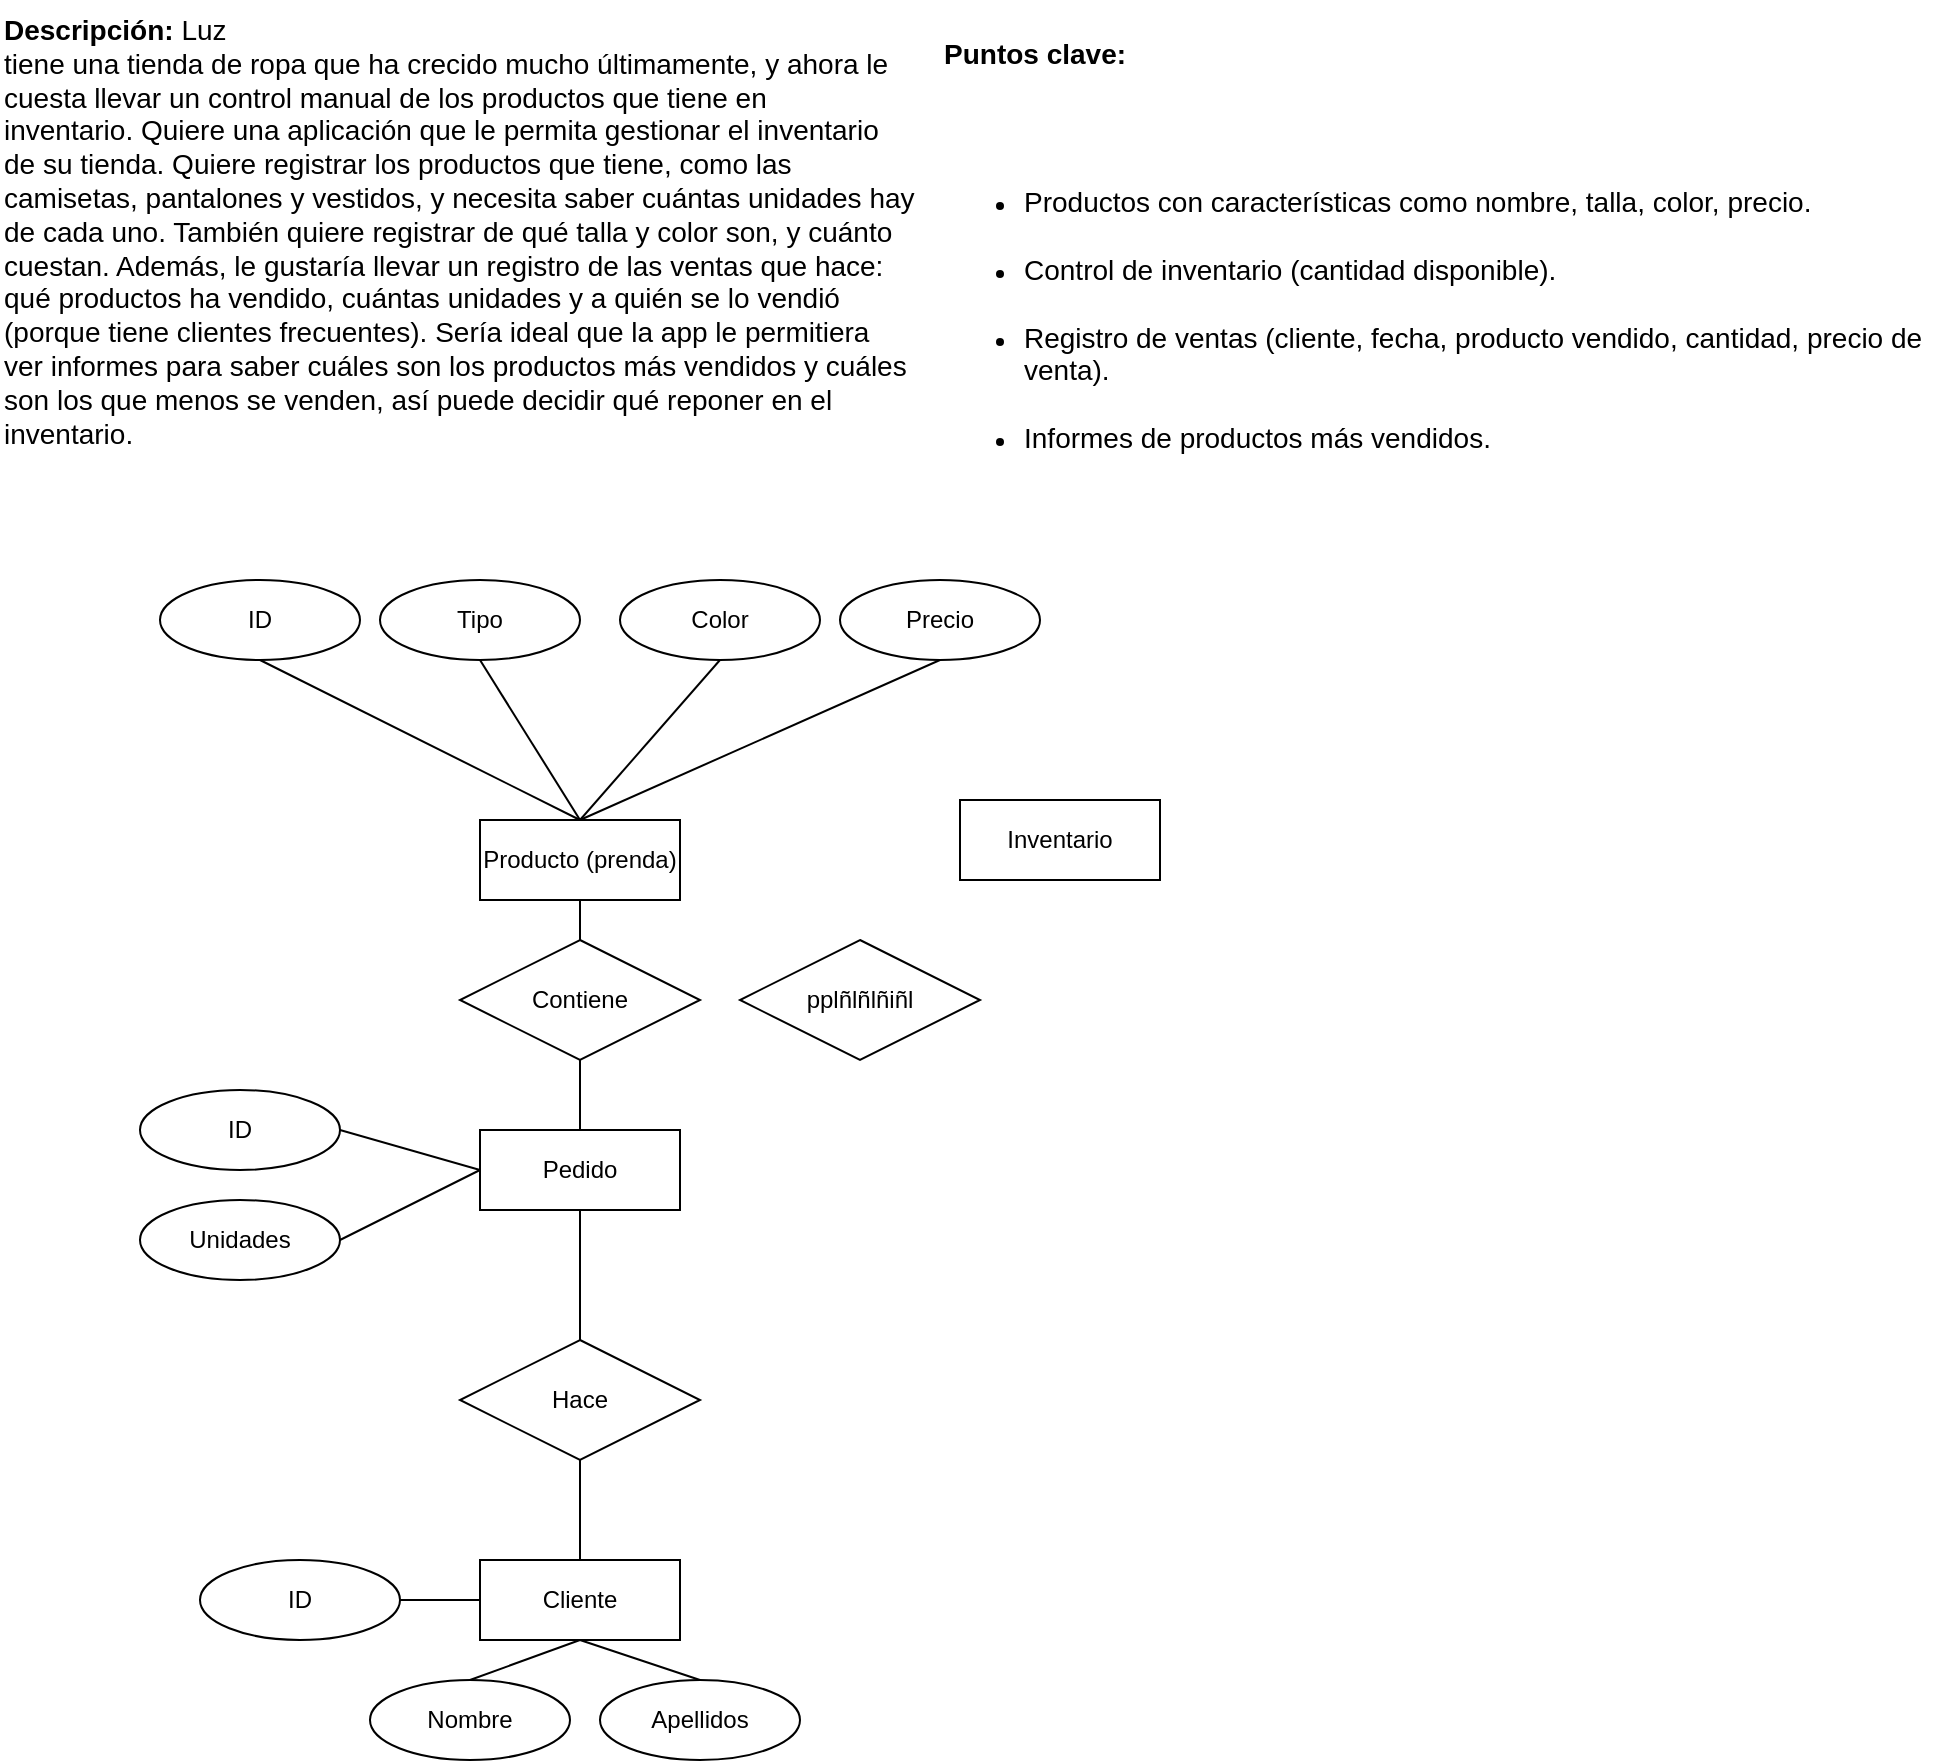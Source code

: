 <mxfile version="28.1.2">
  <diagram name="Página-1" id="JNNobukTDUmdVEI4_yEr">
    <mxGraphModel dx="551" dy="631" grid="1" gridSize="10" guides="1" tooltips="1" connect="1" arrows="1" fold="1" page="1" pageScale="1" pageWidth="827" pageHeight="1169" math="0" shadow="0">
      <root>
        <mxCell id="0" />
        <mxCell id="1" parent="0" />
        <mxCell id="XYHdMVv9o29WyOmpMLez-1" value="&lt;font style=&quot;font-size: 14px;&quot;&gt;&lt;strong style=&quot;&quot; id=&quot;yui_3_17_2_1_1758032268555_20&quot;&gt;Descripción:&lt;/strong&gt; Luz &lt;br&gt;tiene una tienda de ropa que ha crecido mucho últimamente, y ahora le &lt;br&gt;cuesta llevar un control manual de los productos que tiene en &lt;br&gt;inventario. Quiere una aplicación que le permita gestionar el inventario&lt;br&gt; de su tienda. Quiere registrar los productos que tiene, como las &lt;br&gt;camisetas, pantalones y vestidos, y necesita saber cuántas unidades hay &lt;br&gt;de cada uno. También quiere registrar de qué talla y color son, y cuánto&lt;br&gt; cuestan. Además, le gustaría llevar un registro de las ventas que hace:&lt;br&gt; qué productos ha vendido, cuántas unidades y a quién se lo vendió &lt;br&gt;(porque tiene clientes frecuentes). Sería ideal que la app le permitiera&lt;br&gt; ver informes para saber cuáles son los productos más vendidos y cuáles &lt;br&gt;son los que menos se venden, así puede decidir qué reponer en el &lt;br&gt;inventario.&lt;/font&gt;" style="text;whiteSpace=wrap;html=1;" vertex="1" parent="1">
          <mxGeometry width="470" height="230" as="geometry" />
        </mxCell>
        <mxCell id="XYHdMVv9o29WyOmpMLez-3" value="&lt;p id=&quot;yui_3_17_2_1_1758032268555_25&quot;&gt;&lt;strong&gt;&lt;font style=&quot;font-size: 14px;&quot;&gt;Puntos clave:&lt;/font&gt;&lt;/strong&gt;&lt;/p&gt;&lt;font style=&quot;font-size: 14px;&quot;&gt;&lt;br&gt;&lt;/font&gt;&lt;ul&gt;&lt;font style=&quot;font-size: 14px;&quot;&gt;&lt;br&gt;&lt;/font&gt;&lt;li&gt;&lt;font style=&quot;font-size: 14px;&quot;&gt;Productos con características como nombre, talla, color, precio.&lt;/font&gt;&lt;/li&gt;&lt;font style=&quot;font-size: 14px;&quot;&gt;&lt;br&gt;&lt;/font&gt;&lt;li&gt;&lt;font style=&quot;font-size: 14px;&quot;&gt;Control de inventario (cantidad disponible).&lt;/font&gt;&lt;/li&gt;&lt;font style=&quot;font-size: 14px;&quot;&gt;&lt;br&gt;&lt;/font&gt;&lt;li&gt;&lt;font style=&quot;font-size: 14px;&quot;&gt;Registro de ventas (cliente, fecha, producto vendido, cantidad, precio de venta).&lt;/font&gt;&lt;/li&gt;&lt;font style=&quot;font-size: 14px;&quot;&gt;&lt;br&gt;&lt;/font&gt;&lt;li&gt;&lt;font style=&quot;font-size: 14px;&quot;&gt;Informes de productos más vendidos.&lt;/font&gt;&lt;/li&gt;&lt;br&gt;&lt;/ul&gt;" style="text;whiteSpace=wrap;html=1;" vertex="1" parent="1">
          <mxGeometry x="470" width="500" height="230" as="geometry" />
        </mxCell>
        <mxCell id="XYHdMVv9o29WyOmpMLez-28" style="edgeStyle=none;shape=connector;rounded=0;orthogonalLoop=1;jettySize=auto;html=1;exitX=0.5;exitY=0;exitDx=0;exitDy=0;entryX=0.5;entryY=1;entryDx=0;entryDy=0;strokeColor=default;align=center;verticalAlign=middle;fontFamily=Helvetica;fontSize=11;fontColor=default;labelBackgroundColor=default;endArrow=none;endFill=0;" edge="1" parent="1" source="XYHdMVv9o29WyOmpMLez-5" target="XYHdMVv9o29WyOmpMLez-16">
          <mxGeometry relative="1" as="geometry" />
        </mxCell>
        <mxCell id="XYHdMVv9o29WyOmpMLez-5" value="Producto (prenda)" style="whiteSpace=wrap;html=1;align=center;" vertex="1" parent="1">
          <mxGeometry x="240" y="410" width="100" height="40" as="geometry" />
        </mxCell>
        <mxCell id="XYHdMVv9o29WyOmpMLez-32" style="edgeStyle=none;shape=connector;rounded=0;orthogonalLoop=1;jettySize=auto;html=1;exitX=0.5;exitY=1;exitDx=0;exitDy=0;strokeColor=default;align=center;verticalAlign=middle;fontFamily=Helvetica;fontSize=11;fontColor=default;labelBackgroundColor=default;endArrow=none;endFill=0;" edge="1" parent="1" source="XYHdMVv9o29WyOmpMLez-6">
          <mxGeometry relative="1" as="geometry">
            <mxPoint x="290" y="410" as="targetPoint" />
          </mxGeometry>
        </mxCell>
        <mxCell id="XYHdMVv9o29WyOmpMLez-6" value="Tipo" style="ellipse;whiteSpace=wrap;html=1;align=center;" vertex="1" parent="1">
          <mxGeometry x="190" y="290" width="100" height="40" as="geometry" />
        </mxCell>
        <mxCell id="XYHdMVv9o29WyOmpMLez-35" style="edgeStyle=none;shape=connector;rounded=0;orthogonalLoop=1;jettySize=auto;html=1;exitX=0.5;exitY=1;exitDx=0;exitDy=0;entryX=0.5;entryY=0;entryDx=0;entryDy=0;strokeColor=default;align=center;verticalAlign=middle;fontFamily=Helvetica;fontSize=11;fontColor=default;labelBackgroundColor=default;endArrow=none;endFill=0;" edge="1" parent="1" source="XYHdMVv9o29WyOmpMLez-10" target="XYHdMVv9o29WyOmpMLez-5">
          <mxGeometry relative="1" as="geometry" />
        </mxCell>
        <mxCell id="XYHdMVv9o29WyOmpMLez-10" value="Color" style="ellipse;whiteSpace=wrap;html=1;align=center;" vertex="1" parent="1">
          <mxGeometry x="310" y="290" width="100" height="40" as="geometry" />
        </mxCell>
        <mxCell id="XYHdMVv9o29WyOmpMLez-36" style="edgeStyle=none;shape=connector;rounded=0;orthogonalLoop=1;jettySize=auto;html=1;exitX=0.5;exitY=1;exitDx=0;exitDy=0;entryX=0.5;entryY=0;entryDx=0;entryDy=0;strokeColor=default;align=center;verticalAlign=middle;fontFamily=Helvetica;fontSize=11;fontColor=default;labelBackgroundColor=default;endArrow=none;endFill=0;" edge="1" parent="1" source="XYHdMVv9o29WyOmpMLez-11" target="XYHdMVv9o29WyOmpMLez-5">
          <mxGeometry relative="1" as="geometry" />
        </mxCell>
        <mxCell id="XYHdMVv9o29WyOmpMLez-11" value="Precio" style="ellipse;whiteSpace=wrap;html=1;align=center;" vertex="1" parent="1">
          <mxGeometry x="420" y="290" width="100" height="40" as="geometry" />
        </mxCell>
        <mxCell id="XYHdMVv9o29WyOmpMLez-26" style="edgeStyle=none;shape=connector;rounded=0;orthogonalLoop=1;jettySize=auto;html=1;exitX=0.5;exitY=0;exitDx=0;exitDy=0;entryX=0.5;entryY=1;entryDx=0;entryDy=0;strokeColor=default;align=center;verticalAlign=middle;fontFamily=Helvetica;fontSize=11;fontColor=default;labelBackgroundColor=default;endArrow=none;endFill=0;" edge="1" parent="1" source="XYHdMVv9o29WyOmpMLez-12" target="XYHdMVv9o29WyOmpMLez-19">
          <mxGeometry relative="1" as="geometry" />
        </mxCell>
        <mxCell id="XYHdMVv9o29WyOmpMLez-12" value="Pedido" style="whiteSpace=wrap;html=1;align=center;" vertex="1" parent="1">
          <mxGeometry x="240" y="565" width="100" height="40" as="geometry" />
        </mxCell>
        <mxCell id="XYHdMVv9o29WyOmpMLez-21" style="rounded=0;orthogonalLoop=1;jettySize=auto;html=1;exitX=0.5;exitY=0;exitDx=0;exitDy=0;entryX=0.5;entryY=1;entryDx=0;entryDy=0;endArrow=none;endFill=0;" edge="1" parent="1" source="XYHdMVv9o29WyOmpMLez-13" target="XYHdMVv9o29WyOmpMLez-20">
          <mxGeometry relative="1" as="geometry" />
        </mxCell>
        <mxCell id="XYHdMVv9o29WyOmpMLez-13" value="Cliente" style="whiteSpace=wrap;html=1;align=center;" vertex="1" parent="1">
          <mxGeometry x="240" y="780" width="100" height="40" as="geometry" />
        </mxCell>
        <mxCell id="XYHdMVv9o29WyOmpMLez-16" value="ID" style="ellipse;whiteSpace=wrap;html=1;align=center;" vertex="1" parent="1">
          <mxGeometry x="80" y="290" width="100" height="40" as="geometry" />
        </mxCell>
        <mxCell id="XYHdMVv9o29WyOmpMLez-29" style="edgeStyle=none;shape=connector;rounded=0;orthogonalLoop=1;jettySize=auto;html=1;exitX=1;exitY=0.5;exitDx=0;exitDy=0;entryX=0;entryY=0.5;entryDx=0;entryDy=0;strokeColor=default;align=center;verticalAlign=middle;fontFamily=Helvetica;fontSize=11;fontColor=default;labelBackgroundColor=default;endArrow=none;endFill=0;" edge="1" parent="1" source="XYHdMVv9o29WyOmpMLez-17" target="XYHdMVv9o29WyOmpMLez-12">
          <mxGeometry relative="1" as="geometry" />
        </mxCell>
        <mxCell id="XYHdMVv9o29WyOmpMLez-17" value="ID" style="ellipse;whiteSpace=wrap;html=1;align=center;" vertex="1" parent="1">
          <mxGeometry x="70" y="545" width="100" height="40" as="geometry" />
        </mxCell>
        <mxCell id="XYHdMVv9o29WyOmpMLez-30" style="edgeStyle=none;shape=connector;rounded=0;orthogonalLoop=1;jettySize=auto;html=1;exitX=1;exitY=0.5;exitDx=0;exitDy=0;entryX=0;entryY=0.5;entryDx=0;entryDy=0;strokeColor=default;align=center;verticalAlign=middle;fontFamily=Helvetica;fontSize=11;fontColor=default;labelBackgroundColor=default;endArrow=none;endFill=0;" edge="1" parent="1" source="XYHdMVv9o29WyOmpMLez-18" target="XYHdMVv9o29WyOmpMLez-13">
          <mxGeometry relative="1" as="geometry" />
        </mxCell>
        <mxCell id="XYHdMVv9o29WyOmpMLez-18" value="ID" style="ellipse;whiteSpace=wrap;html=1;align=center;" vertex="1" parent="1">
          <mxGeometry x="100" y="780" width="100" height="40" as="geometry" />
        </mxCell>
        <mxCell id="XYHdMVv9o29WyOmpMLez-27" style="edgeStyle=none;shape=connector;rounded=0;orthogonalLoop=1;jettySize=auto;html=1;exitX=0.5;exitY=0;exitDx=0;exitDy=0;entryX=0.5;entryY=1;entryDx=0;entryDy=0;strokeColor=default;align=center;verticalAlign=middle;fontFamily=Helvetica;fontSize=11;fontColor=default;labelBackgroundColor=default;endArrow=none;endFill=0;" edge="1" parent="1" source="XYHdMVv9o29WyOmpMLez-19" target="XYHdMVv9o29WyOmpMLez-5">
          <mxGeometry relative="1" as="geometry" />
        </mxCell>
        <mxCell id="XYHdMVv9o29WyOmpMLez-19" value="Contiene" style="shape=rhombus;perimeter=rhombusPerimeter;whiteSpace=wrap;html=1;align=center;" vertex="1" parent="1">
          <mxGeometry x="230" y="470" width="120" height="60" as="geometry" />
        </mxCell>
        <mxCell id="XYHdMVv9o29WyOmpMLez-25" style="edgeStyle=none;shape=connector;rounded=0;orthogonalLoop=1;jettySize=auto;html=1;exitX=0.5;exitY=0;exitDx=0;exitDy=0;entryX=0.5;entryY=1;entryDx=0;entryDy=0;strokeColor=default;align=center;verticalAlign=middle;fontFamily=Helvetica;fontSize=11;fontColor=default;labelBackgroundColor=default;endArrow=none;endFill=0;" edge="1" parent="1" source="XYHdMVv9o29WyOmpMLez-20" target="XYHdMVv9o29WyOmpMLez-12">
          <mxGeometry relative="1" as="geometry" />
        </mxCell>
        <mxCell id="XYHdMVv9o29WyOmpMLez-20" value="Hace" style="shape=rhombus;perimeter=rhombusPerimeter;whiteSpace=wrap;html=1;align=center;" vertex="1" parent="1">
          <mxGeometry x="230" y="670" width="120" height="60" as="geometry" />
        </mxCell>
        <mxCell id="XYHdMVv9o29WyOmpMLez-39" style="edgeStyle=none;shape=connector;rounded=0;orthogonalLoop=1;jettySize=auto;html=1;exitX=1;exitY=0.5;exitDx=0;exitDy=0;entryX=0;entryY=0.5;entryDx=0;entryDy=0;strokeColor=default;align=center;verticalAlign=middle;fontFamily=Helvetica;fontSize=11;fontColor=default;labelBackgroundColor=default;endArrow=none;endFill=0;" edge="1" parent="1" source="XYHdMVv9o29WyOmpMLez-37" target="XYHdMVv9o29WyOmpMLez-12">
          <mxGeometry relative="1" as="geometry" />
        </mxCell>
        <mxCell id="XYHdMVv9o29WyOmpMLez-37" value="Unidades" style="ellipse;whiteSpace=wrap;html=1;align=center;" vertex="1" parent="1">
          <mxGeometry x="70" y="600" width="100" height="40" as="geometry" />
        </mxCell>
        <mxCell id="XYHdMVv9o29WyOmpMLez-44" style="edgeStyle=none;shape=connector;rounded=0;orthogonalLoop=1;jettySize=auto;html=1;exitX=0.5;exitY=0;exitDx=0;exitDy=0;entryX=0.5;entryY=1;entryDx=0;entryDy=0;strokeColor=default;align=center;verticalAlign=middle;fontFamily=Helvetica;fontSize=11;fontColor=default;labelBackgroundColor=default;endArrow=none;endFill=0;" edge="1" parent="1" source="XYHdMVv9o29WyOmpMLez-40" target="XYHdMVv9o29WyOmpMLez-13">
          <mxGeometry relative="1" as="geometry" />
        </mxCell>
        <mxCell id="XYHdMVv9o29WyOmpMLez-40" value="Nombre" style="ellipse;whiteSpace=wrap;html=1;align=center;" vertex="1" parent="1">
          <mxGeometry x="185" y="840" width="100" height="40" as="geometry" />
        </mxCell>
        <mxCell id="XYHdMVv9o29WyOmpMLez-45" style="edgeStyle=none;shape=connector;rounded=0;orthogonalLoop=1;jettySize=auto;html=1;exitX=0.5;exitY=0;exitDx=0;exitDy=0;strokeColor=default;align=center;verticalAlign=middle;fontFamily=Helvetica;fontSize=11;fontColor=default;labelBackgroundColor=default;endArrow=none;endFill=0;" edge="1" parent="1" source="XYHdMVv9o29WyOmpMLez-41">
          <mxGeometry relative="1" as="geometry">
            <mxPoint x="290" y="820" as="targetPoint" />
          </mxGeometry>
        </mxCell>
        <mxCell id="XYHdMVv9o29WyOmpMLez-41" value="Apellidos" style="ellipse;whiteSpace=wrap;html=1;align=center;" vertex="1" parent="1">
          <mxGeometry x="300" y="840" width="100" height="40" as="geometry" />
        </mxCell>
        <mxCell id="XYHdMVv9o29WyOmpMLez-46" value="Inventario" style="whiteSpace=wrap;html=1;align=center;" vertex="1" parent="1">
          <mxGeometry x="480" y="400" width="100" height="40" as="geometry" />
        </mxCell>
        <mxCell id="XYHdMVv9o29WyOmpMLez-48" value="pplñlñlñiñl" style="shape=rhombus;perimeter=rhombusPerimeter;whiteSpace=wrap;html=1;align=center;" vertex="1" parent="1">
          <mxGeometry x="370" y="470" width="120" height="60" as="geometry" />
        </mxCell>
      </root>
    </mxGraphModel>
  </diagram>
</mxfile>
